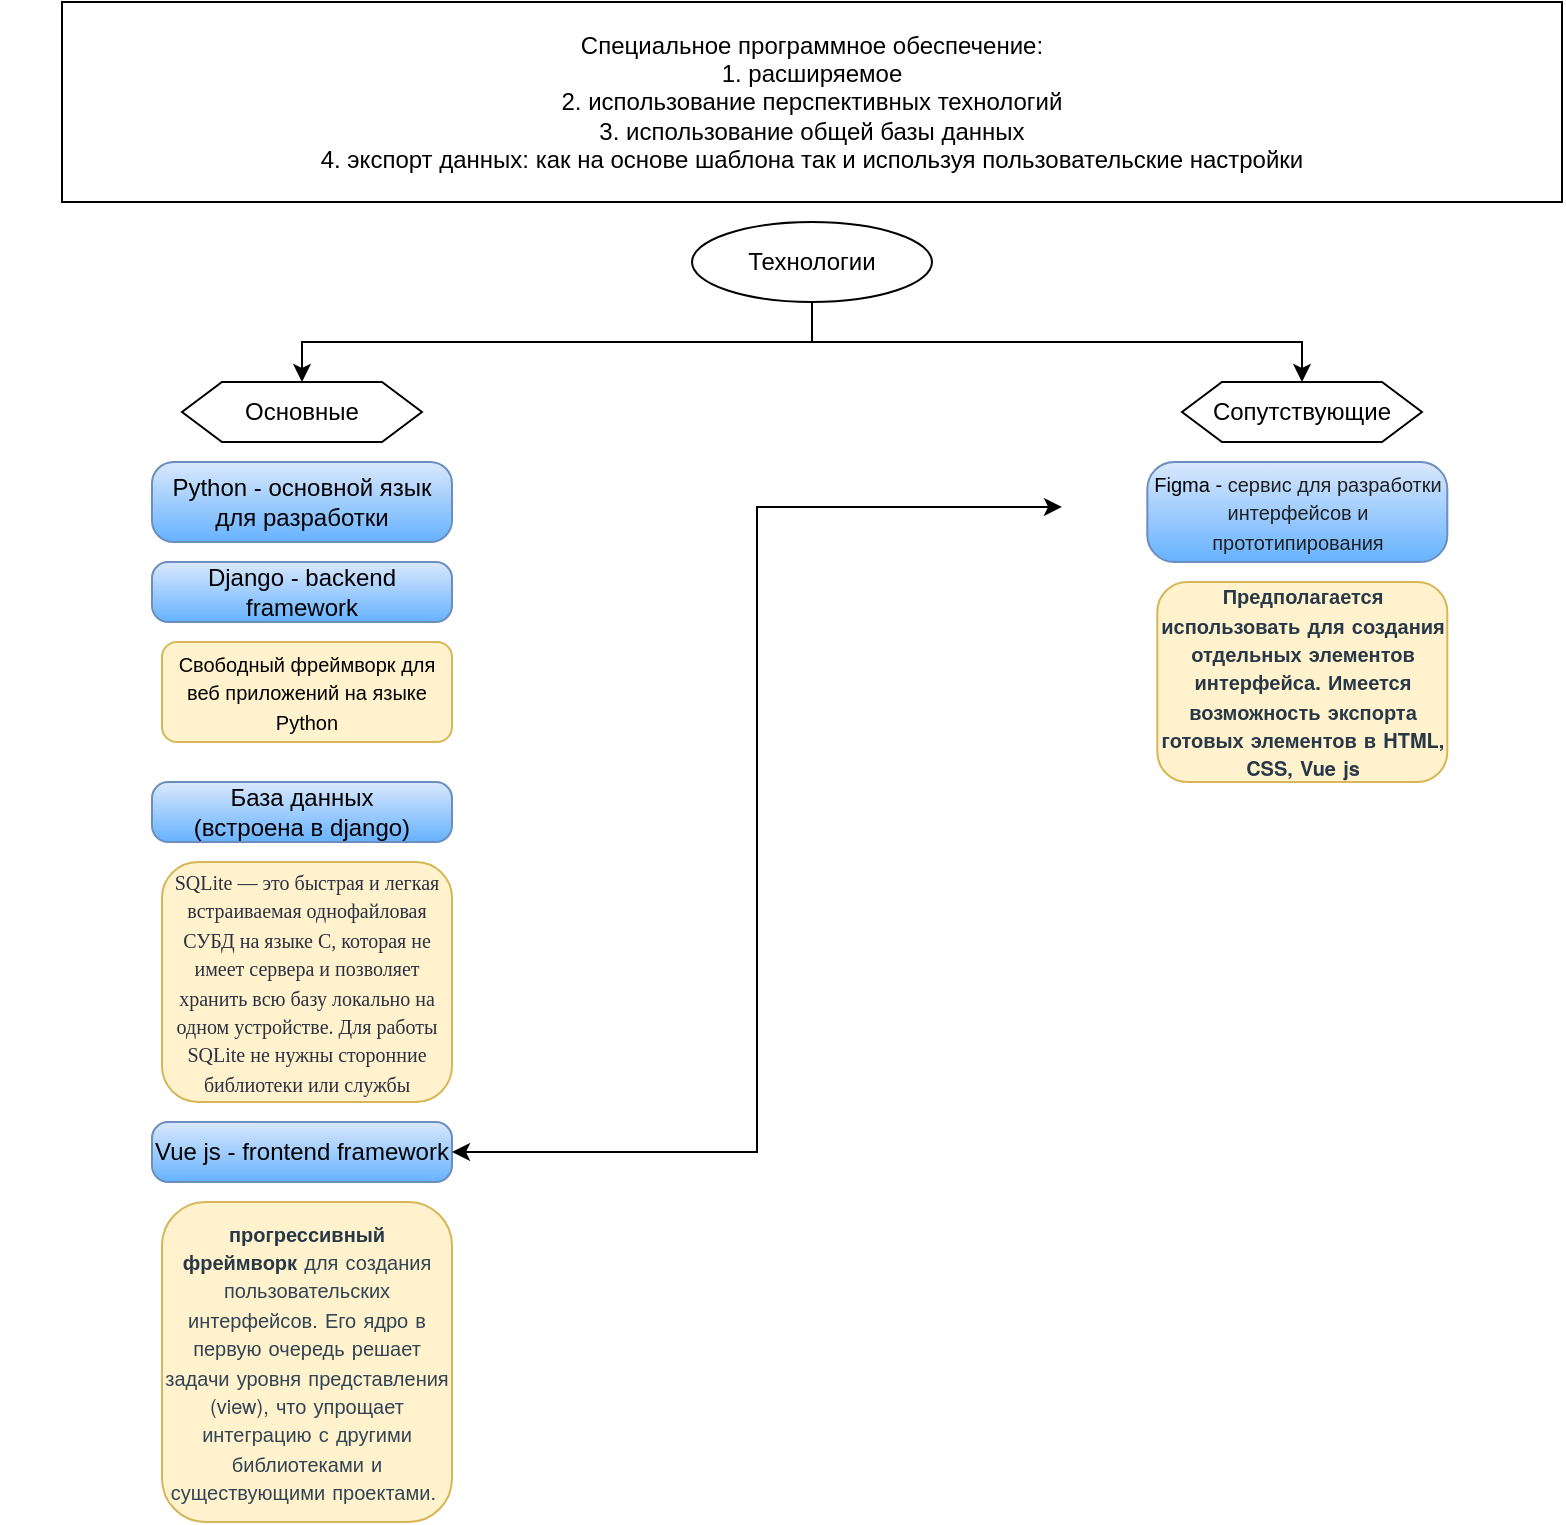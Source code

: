 <mxfile version="20.4.0" type="github">
  <diagram name="Page-1" id="efa7a0a1-bf9b-a30e-e6df-94a7791c09e9">
    <mxGraphModel dx="1017" dy="947" grid="1" gridSize="10" guides="1" tooltips="1" connect="1" arrows="1" fold="1" page="1" pageScale="1" pageWidth="826" pageHeight="1169" background="none" math="0" shadow="0">
      <root>
        <mxCell id="0" />
        <mxCell id="1" parent="0" />
        <mxCell id="OONIOlBQQDIUEP5xMChf-114" value="Специальное программное обеспечение:&lt;br&gt;1. расширяемое&lt;br&gt;2. использование перспективных технологий&lt;br&gt;3. использование общей базы данных&lt;br&gt;4. экспорт данных: как на основе шаблона так и используя пользовательские настройки" style="rounded=0;whiteSpace=wrap;html=1;" vertex="1" parent="1">
          <mxGeometry x="60" y="10" width="750" height="100" as="geometry" />
        </mxCell>
        <mxCell id="OONIOlBQQDIUEP5xMChf-118" style="edgeStyle=orthogonalEdgeStyle;rounded=0;orthogonalLoop=1;jettySize=auto;html=1;exitX=0.5;exitY=1;exitDx=0;exitDy=0;entryX=0.5;entryY=0;entryDx=0;entryDy=0;" edge="1" parent="1" source="OONIOlBQQDIUEP5xMChf-115" target="OONIOlBQQDIUEP5xMChf-117">
          <mxGeometry relative="1" as="geometry" />
        </mxCell>
        <mxCell id="OONIOlBQQDIUEP5xMChf-119" style="edgeStyle=orthogonalEdgeStyle;rounded=0;orthogonalLoop=1;jettySize=auto;html=1;exitX=0.5;exitY=1;exitDx=0;exitDy=0;entryX=0.5;entryY=0;entryDx=0;entryDy=0;" edge="1" parent="1" source="OONIOlBQQDIUEP5xMChf-115" target="OONIOlBQQDIUEP5xMChf-116">
          <mxGeometry relative="1" as="geometry" />
        </mxCell>
        <mxCell id="OONIOlBQQDIUEP5xMChf-115" value="Технологии" style="ellipse;whiteSpace=wrap;html=1;" vertex="1" parent="1">
          <mxGeometry x="375" y="120" width="120" height="40" as="geometry" />
        </mxCell>
        <mxCell id="OONIOlBQQDIUEP5xMChf-116" value="Основные" style="shape=hexagon;perimeter=hexagonPerimeter2;whiteSpace=wrap;html=1;fixedSize=1;" vertex="1" parent="1">
          <mxGeometry x="120" y="200" width="120" height="30" as="geometry" />
        </mxCell>
        <mxCell id="OONIOlBQQDIUEP5xMChf-117" value="Сопутствующие" style="shape=hexagon;perimeter=hexagonPerimeter2;whiteSpace=wrap;html=1;fixedSize=1;" vertex="1" parent="1">
          <mxGeometry x="620" y="200" width="120" height="30" as="geometry" />
        </mxCell>
        <mxCell id="OONIOlBQQDIUEP5xMChf-120" value="Django - backend framework" style="rounded=1;whiteSpace=wrap;html=1;arcSize=27;fillColor=#dae8fc;strokeColor=#6c8ebf;fillStyle=auto;gradientColor=#66B2FF;" vertex="1" parent="1">
          <mxGeometry x="105" y="290" width="150" height="30" as="geometry" />
        </mxCell>
        <mxCell id="OONIOlBQQDIUEP5xMChf-128" value="" style="shape=image;verticalLabelPosition=bottom;labelBackgroundColor=default;verticalAlign=top;aspect=fixed;imageAspect=0;image=https://habrastorage.org/getpro/habr/post_images/1d5/28e/2cb/1d528e2cb5fbc29ad16c74e5d883c371.png;direction=east;" vertex="1" parent="1">
          <mxGeometry x="30.0" y="290" width="65.82" height="30" as="geometry" />
        </mxCell>
        <mxCell id="OONIOlBQQDIUEP5xMChf-129" value="" style="shape=image;verticalLabelPosition=bottom;labelBackgroundColor=default;verticalAlign=top;aspect=fixed;imageAspect=0;image=https://logos-world.net/wp-content/uploads/2021/10/Python-Symbol.png;" vertex="1" parent="1">
          <mxGeometry x="41.92" y="240" width="70.99" height="40" as="geometry" />
        </mxCell>
        <mxCell id="OONIOlBQQDIUEP5xMChf-130" value="Python - основной язык для разработки" style="rounded=1;whiteSpace=wrap;html=1;arcSize=27;fillColor=#dae8fc;strokeColor=#6c8ebf;fillStyle=auto;gradientColor=#66B2FF;" vertex="1" parent="1">
          <mxGeometry x="105" y="240" width="150" height="40" as="geometry" />
        </mxCell>
        <mxCell id="OONIOlBQQDIUEP5xMChf-132" value="&lt;font style=&quot;font-size: 10px;&quot;&gt;&lt;span style=&quot;font-family: sans-serif; text-align: start;&quot;&gt;Свободный фреймворк для веб приложений &lt;/span&gt;&lt;span style=&quot;font-family: sans-serif; text-align: start;&quot;&gt;на языке Python&lt;/span&gt;&lt;/font&gt;" style="rounded=1;whiteSpace=wrap;html=1;fillStyle=auto;fillColor=#fff2cc;strokeColor=#d6b656;" vertex="1" parent="1">
          <mxGeometry x="110" y="330" width="145" height="50" as="geometry" />
        </mxCell>
        <mxCell id="OONIOlBQQDIUEP5xMChf-133" value="" style="shape=image;verticalLabelPosition=bottom;labelBackgroundColor=default;verticalAlign=top;aspect=fixed;imageAspect=0;image=https://blog.skillfactory.ru/wp-content/uploads/2021/12/sqlite370.svg-5360687.png;" vertex="1" parent="1">
          <mxGeometry x="32.41" y="400" width="63.41" height="30" as="geometry" />
        </mxCell>
        <mxCell id="OONIOlBQQDIUEP5xMChf-134" value="База данных &lt;br&gt;(встроена в django)" style="rounded=1;whiteSpace=wrap;html=1;arcSize=27;fillColor=#dae8fc;strokeColor=#6c8ebf;fillStyle=auto;gradientColor=#66B2FF;" vertex="1" parent="1">
          <mxGeometry x="105" y="400" width="150" height="30" as="geometry" />
        </mxCell>
        <mxCell id="OONIOlBQQDIUEP5xMChf-136" value="&lt;span style=&quot;color: rgb(44, 49, 66); font-family: Rubik, stk; text-align: start;&quot;&gt;&lt;font style=&quot;font-size: 10px;&quot;&gt;SQLite — это быстрая и легкая встраиваемая однофайловая СУБД на языке C, которая не имеет сервера и позволяет хранить всю базу локально на одном устройстве. Для работы SQLite не нужны сторонние библиотеки или службы&lt;/font&gt;&lt;/span&gt;" style="rounded=1;whiteSpace=wrap;html=1;fillStyle=auto;fillColor=#fff2cc;strokeColor=#d6b656;" vertex="1" parent="1">
          <mxGeometry x="110" y="440" width="145" height="120" as="geometry" />
        </mxCell>
        <mxCell id="OONIOlBQQDIUEP5xMChf-137" value="" style="shape=image;verticalLabelPosition=bottom;labelBackgroundColor=default;verticalAlign=top;aspect=fixed;imageAspect=0;image=https://blog.skillfactory.ru/wp-content/uploads/2021/12/logo-vuejs-9686556.png;" vertex="1" parent="1">
          <mxGeometry x="29.15" y="565" width="66.67" height="40" as="geometry" />
        </mxCell>
        <mxCell id="OONIOlBQQDIUEP5xMChf-138" value="Vue js - frontend framework" style="rounded=1;whiteSpace=wrap;html=1;arcSize=27;fillColor=#dae8fc;strokeColor=#6c8ebf;fillStyle=auto;gradientColor=#66B2FF;" vertex="1" parent="1">
          <mxGeometry x="105" y="570" width="150" height="30" as="geometry" />
        </mxCell>
        <mxCell id="OONIOlBQQDIUEP5xMChf-139" value="&lt;font style=&quot;font-size: 10px;&quot;&gt;&lt;span style=&quot;font-weight: 600; color: rgb(39, 56, 73); font-family: &amp;quot;Source Sans Pro&amp;quot;, &amp;quot;Helvetica Neue&amp;quot;, Arial, sans-serif; text-align: start; word-spacing: 0.8px;&quot;&gt;прогрессивный фреймворк&lt;/span&gt;&lt;span style=&quot;color: rgb(48, 68, 85); font-family: &amp;quot;Source Sans Pro&amp;quot;, &amp;quot;Helvetica Neue&amp;quot;, Arial, sans-serif; text-align: start; word-spacing: 0.8px;&quot;&gt;&amp;nbsp;для создания пользовательских интерфейсов. Его ядро в первую очередь решает задачи уровня представления (view), что упрощает интеграцию с другими библиотеками и существующими проектами.&amp;nbsp;&lt;/span&gt;&lt;/font&gt;" style="rounded=1;whiteSpace=wrap;html=1;fillStyle=auto;fillColor=#fff2cc;strokeColor=#d6b656;" vertex="1" parent="1">
          <mxGeometry x="110" y="610" width="145" height="160" as="geometry" />
        </mxCell>
        <mxCell id="OONIOlBQQDIUEP5xMChf-143" style="edgeStyle=orthogonalEdgeStyle;rounded=0;orthogonalLoop=1;jettySize=auto;html=1;exitX=0;exitY=0.5;exitDx=0;exitDy=0;entryX=1;entryY=0.5;entryDx=0;entryDy=0;fontFamily=Helvetica;fontSize=10;fontColor=default;startArrow=classic;startFill=1;" edge="1" parent="1" source="OONIOlBQQDIUEP5xMChf-140" target="OONIOlBQQDIUEP5xMChf-138">
          <mxGeometry relative="1" as="geometry" />
        </mxCell>
        <mxCell id="OONIOlBQQDIUEP5xMChf-140" value="" style="shape=image;verticalLabelPosition=bottom;labelBackgroundColor=default;verticalAlign=top;aspect=fixed;imageAspect=0;image=https://upload.wikimedia.org/wikipedia/commons/thumb/3/33/Figma-logo.svg/53px-Figma-logo.svg.png;" vertex="1" parent="1">
          <mxGeometry x="560" y="244.9" width="23.55" height="35.1" as="geometry" />
        </mxCell>
        <mxCell id="OONIOlBQQDIUEP5xMChf-141" value="&lt;font style=&quot;font-size: 10px;&quot;&gt;Figma -&amp;nbsp;&lt;span style=&quot;color: rgb(32, 33, 34); font-family: sans-serif; text-align: start;&quot;&gt;сервис для разработки интерфейсов и прототипирования&lt;/span&gt;&lt;/font&gt;" style="rounded=1;whiteSpace=wrap;html=1;arcSize=27;fillColor=#dae8fc;strokeColor=#6c8ebf;fillStyle=auto;gradientColor=#66B2FF;" vertex="1" parent="1">
          <mxGeometry x="602.66" y="240" width="150" height="50" as="geometry" />
        </mxCell>
        <mxCell id="OONIOlBQQDIUEP5xMChf-142" value="&lt;div style=&quot;&quot;&gt;&lt;span style=&quot;background-color: initial; font-size: 10px; word-spacing: 0.8px;&quot;&gt;&lt;font face=&quot;Source Sans Pro, Helvetica Neue, Arial, sans-serif&quot; color=&quot;#273849&quot;&gt;&lt;b&gt;Предполагается использовать для создания отдельных элементов интерфейса. Имеется возможность экспорта готовых элементов в HTML, CSS, Vue js&lt;/b&gt;&lt;/font&gt;&lt;/span&gt;&lt;/div&gt;" style="rounded=1;whiteSpace=wrap;html=1;fillStyle=auto;fillColor=#fff2cc;strokeColor=#d6b656;align=center;" vertex="1" parent="1">
          <mxGeometry x="607.66" y="300" width="145" height="100" as="geometry" />
        </mxCell>
      </root>
    </mxGraphModel>
  </diagram>
</mxfile>
